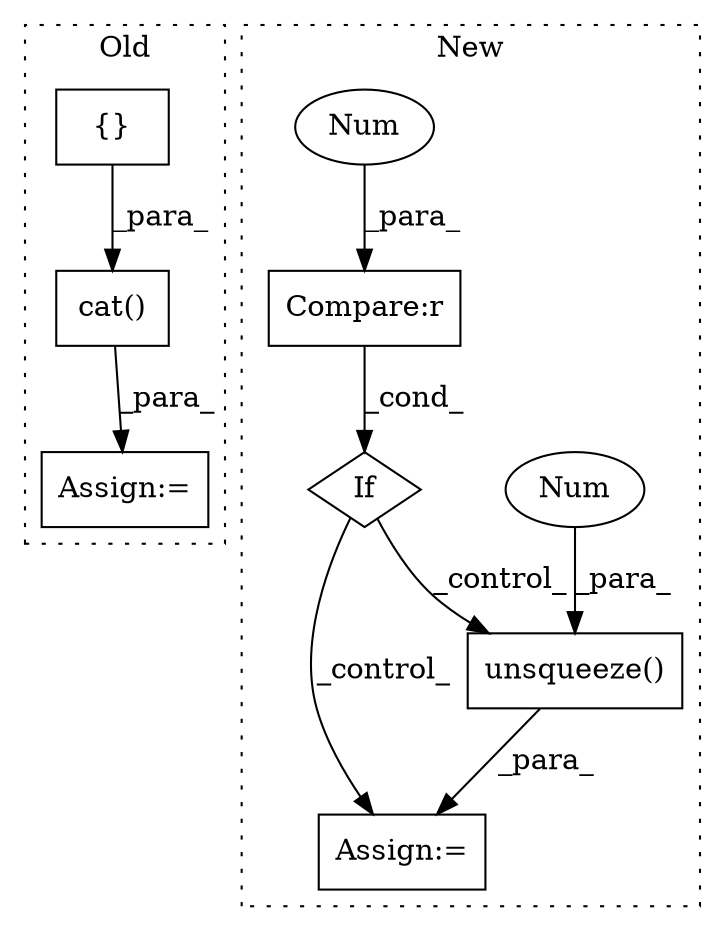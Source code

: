 digraph G {
subgraph cluster0 {
1 [label="cat()" a="75" s="14836,15154" l="27,1" shape="box"];
4 [label="Assign:=" a="68" s="14832" l="4" shape="box"];
9 [label="{}" a="59" s="14863,15153" l="1,0" shape="box"];
label = "Old";
style="dotted";
}
subgraph cluster1 {
2 [label="unsqueeze()" a="75" s="19116,19170" l="52,1" shape="box"];
3 [label="Num" a="76" s="19168" l="2" shape="ellipse"];
5 [label="Assign:=" a="68" s="19091" l="3" shape="box"];
6 [label="If" a="96" s="19035" l="3" shape="diamond"];
7 [label="Compare:r" a="40" s="19038" l="31" shape="box"];
8 [label="Num" a="76" s="19068" l="1" shape="ellipse"];
label = "New";
style="dotted";
}
1 -> 4 [label="_para_"];
2 -> 5 [label="_para_"];
3 -> 2 [label="_para_"];
6 -> 5 [label="_control_"];
6 -> 2 [label="_control_"];
7 -> 6 [label="_cond_"];
8 -> 7 [label="_para_"];
9 -> 1 [label="_para_"];
}